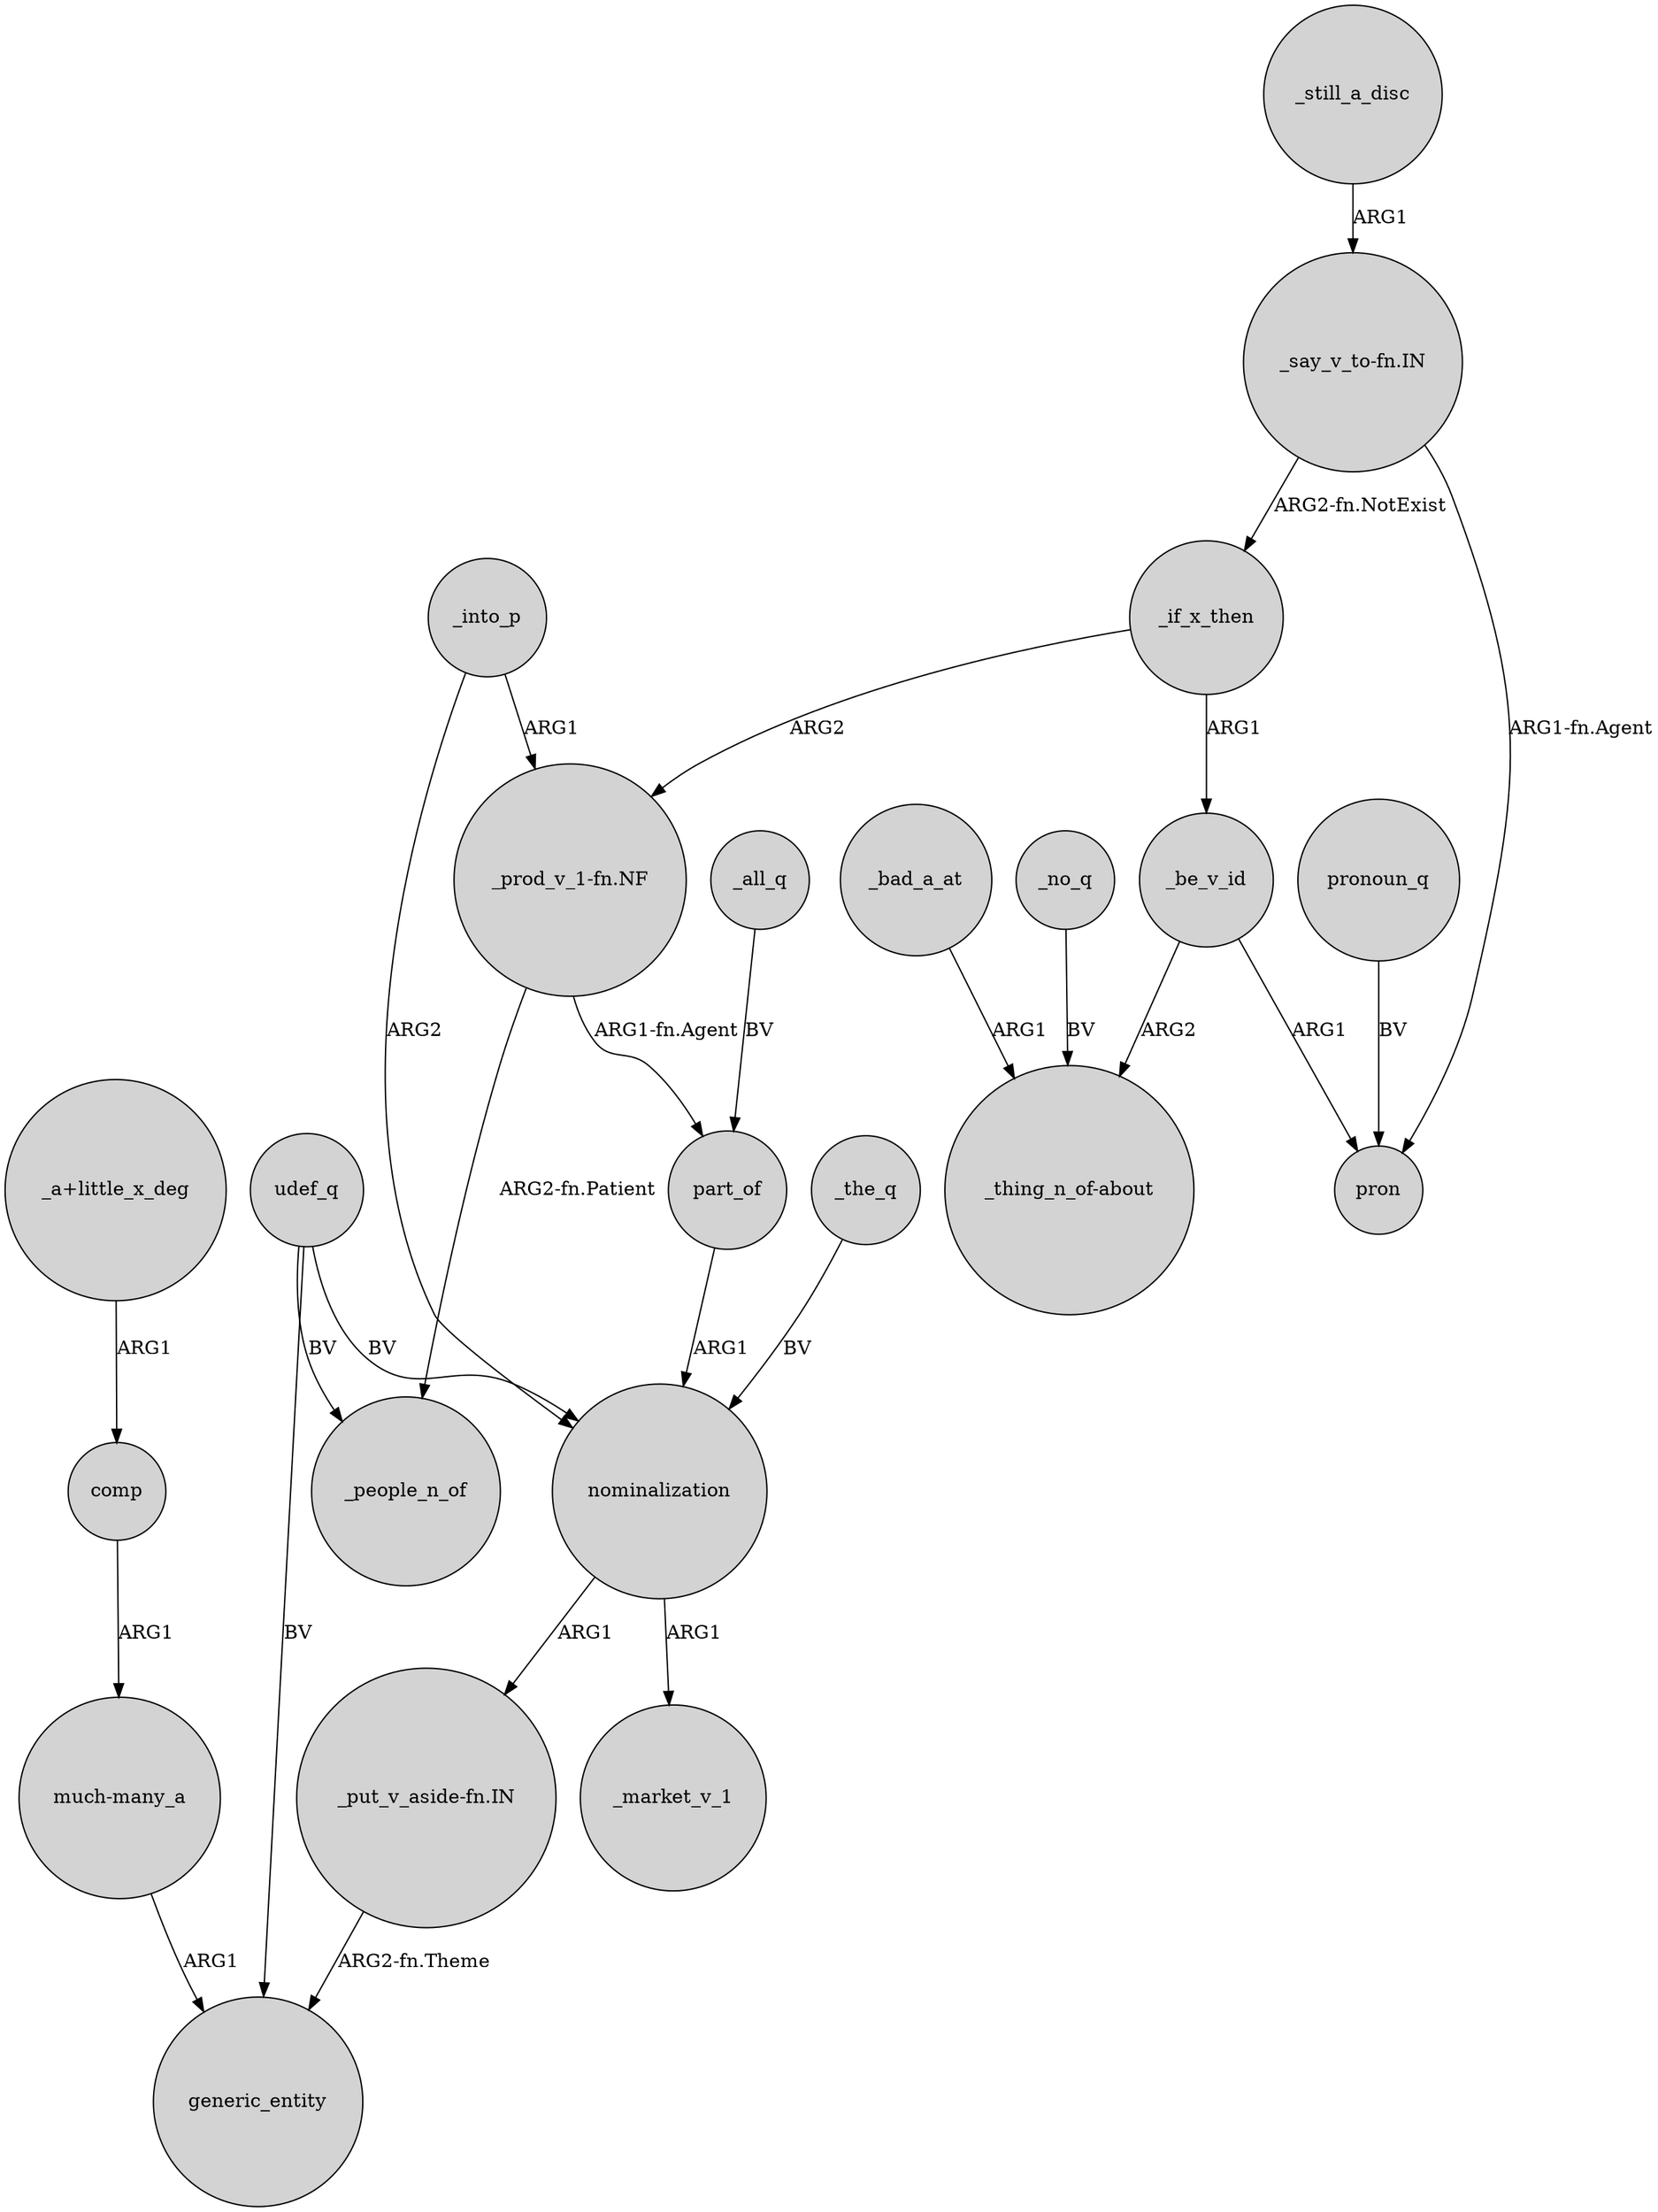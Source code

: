 digraph {
	node [shape=circle style=filled]
	udef_q -> generic_entity [label=BV]
	_all_q -> part_of [label=BV]
	"_prod_v_1-fn.NF" -> _people_n_of [label="ARG2-fn.Patient"]
	_into_p -> "_prod_v_1-fn.NF" [label=ARG1]
	"much-many_a" -> generic_entity [label=ARG1]
	nominalization -> _market_v_1 [label=ARG1]
	_into_p -> nominalization [label=ARG2]
	part_of -> nominalization [label=ARG1]
	_be_v_id -> "_thing_n_of-about" [label=ARG2]
	_be_v_id -> pron [label=ARG1]
	_bad_a_at -> "_thing_n_of-about" [label=ARG1]
	udef_q -> _people_n_of [label=BV]
	pronoun_q -> pron [label=BV]
	comp -> "much-many_a" [label=ARG1]
	_still_a_disc -> "_say_v_to-fn.IN" [label=ARG1]
	udef_q -> nominalization [label=BV]
	"_say_v_to-fn.IN" -> pron [label="ARG1-fn.Agent"]
	_if_x_then -> _be_v_id [label=ARG1]
	"_prod_v_1-fn.NF" -> part_of [label="ARG1-fn.Agent"]
	"_a+little_x_deg" -> comp [label=ARG1]
	"_say_v_to-fn.IN" -> _if_x_then [label="ARG2-fn.NotExist"]
	_if_x_then -> "_prod_v_1-fn.NF" [label=ARG2]
	_no_q -> "_thing_n_of-about" [label=BV]
	nominalization -> "_put_v_aside-fn.IN" [label=ARG1]
	"_put_v_aside-fn.IN" -> generic_entity [label="ARG2-fn.Theme"]
	_the_q -> nominalization [label=BV]
}
